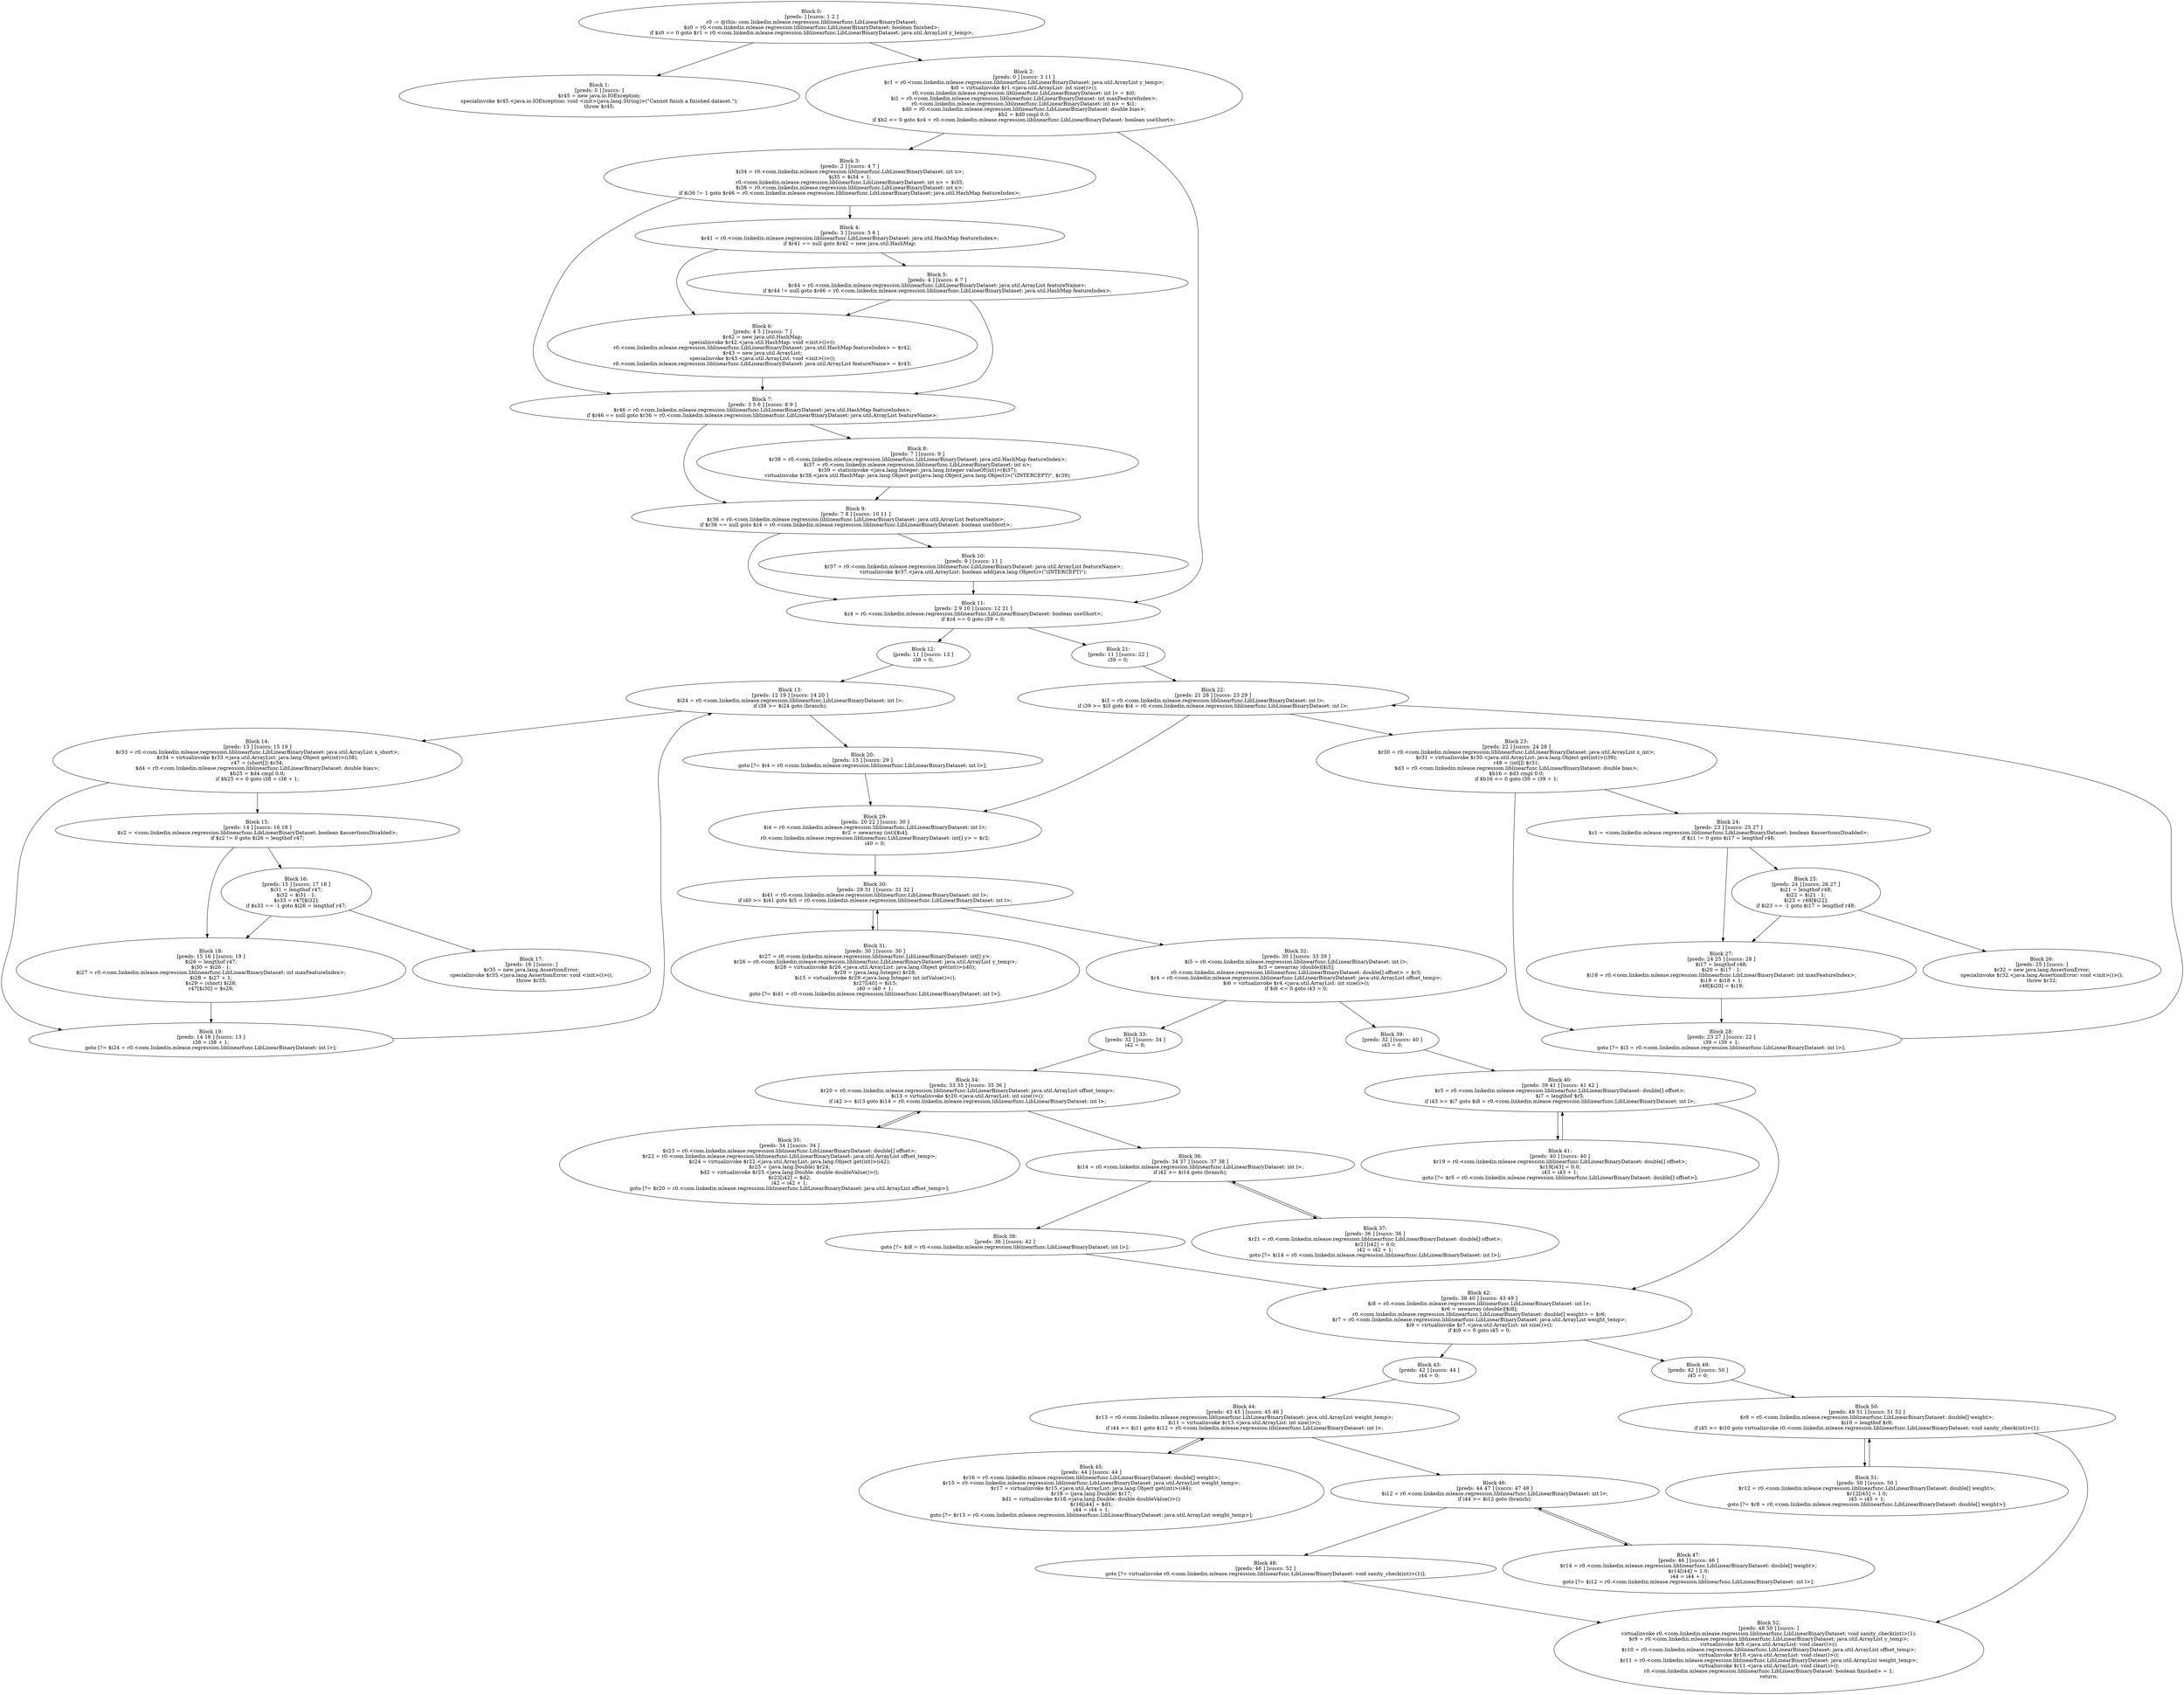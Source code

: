 digraph "unitGraph" {
    "Block 0:
[preds: ] [succs: 1 2 ]
r0 := @this: com.linkedin.mlease.regression.liblinearfunc.LibLinearBinaryDataset;
$z0 = r0.<com.linkedin.mlease.regression.liblinearfunc.LibLinearBinaryDataset: boolean finished>;
if $z0 == 0 goto $r1 = r0.<com.linkedin.mlease.regression.liblinearfunc.LibLinearBinaryDataset: java.util.ArrayList y_temp>;
"
    "Block 1:
[preds: 0 ] [succs: ]
$r45 = new java.io.IOException;
specialinvoke $r45.<java.io.IOException: void <init>(java.lang.String)>(\"Cannot finish a finished dataset.\");
throw $r45;
"
    "Block 2:
[preds: 0 ] [succs: 3 11 ]
$r1 = r0.<com.linkedin.mlease.regression.liblinearfunc.LibLinearBinaryDataset: java.util.ArrayList y_temp>;
$i0 = virtualinvoke $r1.<java.util.ArrayList: int size()>();
r0.<com.linkedin.mlease.regression.liblinearfunc.LibLinearBinaryDataset: int l> = $i0;
$i1 = r0.<com.linkedin.mlease.regression.liblinearfunc.LibLinearBinaryDataset: int maxFeatureIndex>;
r0.<com.linkedin.mlease.regression.liblinearfunc.LibLinearBinaryDataset: int n> = $i1;
$d0 = r0.<com.linkedin.mlease.regression.liblinearfunc.LibLinearBinaryDataset: double bias>;
$b2 = $d0 cmpl 0.0;
if $b2 <= 0 goto $z4 = r0.<com.linkedin.mlease.regression.liblinearfunc.LibLinearBinaryDataset: boolean useShort>;
"
    "Block 3:
[preds: 2 ] [succs: 4 7 ]
$i34 = r0.<com.linkedin.mlease.regression.liblinearfunc.LibLinearBinaryDataset: int n>;
$i35 = $i34 + 1;
r0.<com.linkedin.mlease.regression.liblinearfunc.LibLinearBinaryDataset: int n> = $i35;
$i36 = r0.<com.linkedin.mlease.regression.liblinearfunc.LibLinearBinaryDataset: int n>;
if $i36 != 1 goto $r46 = r0.<com.linkedin.mlease.regression.liblinearfunc.LibLinearBinaryDataset: java.util.HashMap featureIndex>;
"
    "Block 4:
[preds: 3 ] [succs: 5 6 ]
$r41 = r0.<com.linkedin.mlease.regression.liblinearfunc.LibLinearBinaryDataset: java.util.HashMap featureIndex>;
if $r41 == null goto $r42 = new java.util.HashMap;
"
    "Block 5:
[preds: 4 ] [succs: 6 7 ]
$r44 = r0.<com.linkedin.mlease.regression.liblinearfunc.LibLinearBinaryDataset: java.util.ArrayList featureName>;
if $r44 != null goto $r46 = r0.<com.linkedin.mlease.regression.liblinearfunc.LibLinearBinaryDataset: java.util.HashMap featureIndex>;
"
    "Block 6:
[preds: 4 5 ] [succs: 7 ]
$r42 = new java.util.HashMap;
specialinvoke $r42.<java.util.HashMap: void <init>()>();
r0.<com.linkedin.mlease.regression.liblinearfunc.LibLinearBinaryDataset: java.util.HashMap featureIndex> = $r42;
$r43 = new java.util.ArrayList;
specialinvoke $r43.<java.util.ArrayList: void <init>()>();
r0.<com.linkedin.mlease.regression.liblinearfunc.LibLinearBinaryDataset: java.util.ArrayList featureName> = $r43;
"
    "Block 7:
[preds: 3 5 6 ] [succs: 8 9 ]
$r46 = r0.<com.linkedin.mlease.regression.liblinearfunc.LibLinearBinaryDataset: java.util.HashMap featureIndex>;
if $r46 == null goto $r36 = r0.<com.linkedin.mlease.regression.liblinearfunc.LibLinearBinaryDataset: java.util.ArrayList featureName>;
"
    "Block 8:
[preds: 7 ] [succs: 9 ]
$r38 = r0.<com.linkedin.mlease.regression.liblinearfunc.LibLinearBinaryDataset: java.util.HashMap featureIndex>;
$i37 = r0.<com.linkedin.mlease.regression.liblinearfunc.LibLinearBinaryDataset: int n>;
$r39 = staticinvoke <java.lang.Integer: java.lang.Integer valueOf(int)>($i37);
virtualinvoke $r38.<java.util.HashMap: java.lang.Object put(java.lang.Object,java.lang.Object)>(\"(INTERCEPT)\", $r39);
"
    "Block 9:
[preds: 7 8 ] [succs: 10 11 ]
$r36 = r0.<com.linkedin.mlease.regression.liblinearfunc.LibLinearBinaryDataset: java.util.ArrayList featureName>;
if $r36 == null goto $z4 = r0.<com.linkedin.mlease.regression.liblinearfunc.LibLinearBinaryDataset: boolean useShort>;
"
    "Block 10:
[preds: 9 ] [succs: 11 ]
$r37 = r0.<com.linkedin.mlease.regression.liblinearfunc.LibLinearBinaryDataset: java.util.ArrayList featureName>;
virtualinvoke $r37.<java.util.ArrayList: boolean add(java.lang.Object)>(\"(INTERCEPT)\");
"
    "Block 11:
[preds: 2 9 10 ] [succs: 12 21 ]
$z4 = r0.<com.linkedin.mlease.regression.liblinearfunc.LibLinearBinaryDataset: boolean useShort>;
if $z4 == 0 goto i39 = 0;
"
    "Block 12:
[preds: 11 ] [succs: 13 ]
i38 = 0;
"
    "Block 13:
[preds: 12 19 ] [succs: 14 20 ]
$i24 = r0.<com.linkedin.mlease.regression.liblinearfunc.LibLinearBinaryDataset: int l>;
if i38 >= $i24 goto (branch);
"
    "Block 14:
[preds: 13 ] [succs: 15 19 ]
$r33 = r0.<com.linkedin.mlease.regression.liblinearfunc.LibLinearBinaryDataset: java.util.ArrayList x_short>;
$r34 = virtualinvoke $r33.<java.util.ArrayList: java.lang.Object get(int)>(i38);
r47 = (short[]) $r34;
$d4 = r0.<com.linkedin.mlease.regression.liblinearfunc.LibLinearBinaryDataset: double bias>;
$b25 = $d4 cmpl 0.0;
if $b25 <= 0 goto i38 = i38 + 1;
"
    "Block 15:
[preds: 14 ] [succs: 16 18 ]
$z2 = <com.linkedin.mlease.regression.liblinearfunc.LibLinearBinaryDataset: boolean $assertionsDisabled>;
if $z2 != 0 goto $i26 = lengthof r47;
"
    "Block 16:
[preds: 15 ] [succs: 17 18 ]
$i31 = lengthof r47;
$i32 = $i31 - 1;
$s33 = r47[$i32];
if $s33 == -1 goto $i26 = lengthof r47;
"
    "Block 17:
[preds: 16 ] [succs: ]
$r35 = new java.lang.AssertionError;
specialinvoke $r35.<java.lang.AssertionError: void <init>()>();
throw $r35;
"
    "Block 18:
[preds: 15 16 ] [succs: 19 ]
$i26 = lengthof r47;
$i30 = $i26 - 1;
$i27 = r0.<com.linkedin.mlease.regression.liblinearfunc.LibLinearBinaryDataset: int maxFeatureIndex>;
$i28 = $i27 + 1;
$s29 = (short) $i28;
r47[$i30] = $s29;
"
    "Block 19:
[preds: 14 18 ] [succs: 13 ]
i38 = i38 + 1;
goto [?= $i24 = r0.<com.linkedin.mlease.regression.liblinearfunc.LibLinearBinaryDataset: int l>];
"
    "Block 20:
[preds: 13 ] [succs: 29 ]
goto [?= $i4 = r0.<com.linkedin.mlease.regression.liblinearfunc.LibLinearBinaryDataset: int l>];
"
    "Block 21:
[preds: 11 ] [succs: 22 ]
i39 = 0;
"
    "Block 22:
[preds: 21 28 ] [succs: 23 29 ]
$i3 = r0.<com.linkedin.mlease.regression.liblinearfunc.LibLinearBinaryDataset: int l>;
if i39 >= $i3 goto $i4 = r0.<com.linkedin.mlease.regression.liblinearfunc.LibLinearBinaryDataset: int l>;
"
    "Block 23:
[preds: 22 ] [succs: 24 28 ]
$r30 = r0.<com.linkedin.mlease.regression.liblinearfunc.LibLinearBinaryDataset: java.util.ArrayList x_int>;
$r31 = virtualinvoke $r30.<java.util.ArrayList: java.lang.Object get(int)>(i39);
r48 = (int[]) $r31;
$d3 = r0.<com.linkedin.mlease.regression.liblinearfunc.LibLinearBinaryDataset: double bias>;
$b16 = $d3 cmpl 0.0;
if $b16 <= 0 goto i39 = i39 + 1;
"
    "Block 24:
[preds: 23 ] [succs: 25 27 ]
$z1 = <com.linkedin.mlease.regression.liblinearfunc.LibLinearBinaryDataset: boolean $assertionsDisabled>;
if $z1 != 0 goto $i17 = lengthof r48;
"
    "Block 25:
[preds: 24 ] [succs: 26 27 ]
$i21 = lengthof r48;
$i22 = $i21 - 1;
$i23 = r48[$i22];
if $i23 == -1 goto $i17 = lengthof r48;
"
    "Block 26:
[preds: 25 ] [succs: ]
$r32 = new java.lang.AssertionError;
specialinvoke $r32.<java.lang.AssertionError: void <init>()>();
throw $r32;
"
    "Block 27:
[preds: 24 25 ] [succs: 28 ]
$i17 = lengthof r48;
$i20 = $i17 - 1;
$i18 = r0.<com.linkedin.mlease.regression.liblinearfunc.LibLinearBinaryDataset: int maxFeatureIndex>;
$i19 = $i18 + 1;
r48[$i20] = $i19;
"
    "Block 28:
[preds: 23 27 ] [succs: 22 ]
i39 = i39 + 1;
goto [?= $i3 = r0.<com.linkedin.mlease.regression.liblinearfunc.LibLinearBinaryDataset: int l>];
"
    "Block 29:
[preds: 20 22 ] [succs: 30 ]
$i4 = r0.<com.linkedin.mlease.regression.liblinearfunc.LibLinearBinaryDataset: int l>;
$r2 = newarray (int)[$i4];
r0.<com.linkedin.mlease.regression.liblinearfunc.LibLinearBinaryDataset: int[] y> = $r2;
i40 = 0;
"
    "Block 30:
[preds: 29 31 ] [succs: 31 32 ]
$i41 = r0.<com.linkedin.mlease.regression.liblinearfunc.LibLinearBinaryDataset: int l>;
if i40 >= $i41 goto $i5 = r0.<com.linkedin.mlease.regression.liblinearfunc.LibLinearBinaryDataset: int l>;
"
    "Block 31:
[preds: 30 ] [succs: 30 ]
$r27 = r0.<com.linkedin.mlease.regression.liblinearfunc.LibLinearBinaryDataset: int[] y>;
$r26 = r0.<com.linkedin.mlease.regression.liblinearfunc.LibLinearBinaryDataset: java.util.ArrayList y_temp>;
$r28 = virtualinvoke $r26.<java.util.ArrayList: java.lang.Object get(int)>(i40);
$r29 = (java.lang.Integer) $r28;
$i15 = virtualinvoke $r29.<java.lang.Integer: int intValue()>();
$r27[i40] = $i15;
i40 = i40 + 1;
goto [?= $i41 = r0.<com.linkedin.mlease.regression.liblinearfunc.LibLinearBinaryDataset: int l>];
"
    "Block 32:
[preds: 30 ] [succs: 33 39 ]
$i5 = r0.<com.linkedin.mlease.regression.liblinearfunc.LibLinearBinaryDataset: int l>;
$r3 = newarray (double)[$i5];
r0.<com.linkedin.mlease.regression.liblinearfunc.LibLinearBinaryDataset: double[] offset> = $r3;
$r4 = r0.<com.linkedin.mlease.regression.liblinearfunc.LibLinearBinaryDataset: java.util.ArrayList offset_temp>;
$i6 = virtualinvoke $r4.<java.util.ArrayList: int size()>();
if $i6 <= 0 goto i43 = 0;
"
    "Block 33:
[preds: 32 ] [succs: 34 ]
i42 = 0;
"
    "Block 34:
[preds: 33 35 ] [succs: 35 36 ]
$r20 = r0.<com.linkedin.mlease.regression.liblinearfunc.LibLinearBinaryDataset: java.util.ArrayList offset_temp>;
$i13 = virtualinvoke $r20.<java.util.ArrayList: int size()>();
if i42 >= $i13 goto $i14 = r0.<com.linkedin.mlease.regression.liblinearfunc.LibLinearBinaryDataset: int l>;
"
    "Block 35:
[preds: 34 ] [succs: 34 ]
$r23 = r0.<com.linkedin.mlease.regression.liblinearfunc.LibLinearBinaryDataset: double[] offset>;
$r22 = r0.<com.linkedin.mlease.regression.liblinearfunc.LibLinearBinaryDataset: java.util.ArrayList offset_temp>;
$r24 = virtualinvoke $r22.<java.util.ArrayList: java.lang.Object get(int)>(i42);
$r25 = (java.lang.Double) $r24;
$d2 = virtualinvoke $r25.<java.lang.Double: double doubleValue()>();
$r23[i42] = $d2;
i42 = i42 + 1;
goto [?= $r20 = r0.<com.linkedin.mlease.regression.liblinearfunc.LibLinearBinaryDataset: java.util.ArrayList offset_temp>];
"
    "Block 36:
[preds: 34 37 ] [succs: 37 38 ]
$i14 = r0.<com.linkedin.mlease.regression.liblinearfunc.LibLinearBinaryDataset: int l>;
if i42 >= $i14 goto (branch);
"
    "Block 37:
[preds: 36 ] [succs: 36 ]
$r21 = r0.<com.linkedin.mlease.regression.liblinearfunc.LibLinearBinaryDataset: double[] offset>;
$r21[i42] = 0.0;
i42 = i42 + 1;
goto [?= $i14 = r0.<com.linkedin.mlease.regression.liblinearfunc.LibLinearBinaryDataset: int l>];
"
    "Block 38:
[preds: 36 ] [succs: 42 ]
goto [?= $i8 = r0.<com.linkedin.mlease.regression.liblinearfunc.LibLinearBinaryDataset: int l>];
"
    "Block 39:
[preds: 32 ] [succs: 40 ]
i43 = 0;
"
    "Block 40:
[preds: 39 41 ] [succs: 41 42 ]
$r5 = r0.<com.linkedin.mlease.regression.liblinearfunc.LibLinearBinaryDataset: double[] offset>;
$i7 = lengthof $r5;
if i43 >= $i7 goto $i8 = r0.<com.linkedin.mlease.regression.liblinearfunc.LibLinearBinaryDataset: int l>;
"
    "Block 41:
[preds: 40 ] [succs: 40 ]
$r19 = r0.<com.linkedin.mlease.regression.liblinearfunc.LibLinearBinaryDataset: double[] offset>;
$r19[i43] = 0.0;
i43 = i43 + 1;
goto [?= $r5 = r0.<com.linkedin.mlease.regression.liblinearfunc.LibLinearBinaryDataset: double[] offset>];
"
    "Block 42:
[preds: 38 40 ] [succs: 43 49 ]
$i8 = r0.<com.linkedin.mlease.regression.liblinearfunc.LibLinearBinaryDataset: int l>;
$r6 = newarray (double)[$i8];
r0.<com.linkedin.mlease.regression.liblinearfunc.LibLinearBinaryDataset: double[] weight> = $r6;
$r7 = r0.<com.linkedin.mlease.regression.liblinearfunc.LibLinearBinaryDataset: java.util.ArrayList weight_temp>;
$i9 = virtualinvoke $r7.<java.util.ArrayList: int size()>();
if $i9 <= 0 goto i45 = 0;
"
    "Block 43:
[preds: 42 ] [succs: 44 ]
i44 = 0;
"
    "Block 44:
[preds: 43 45 ] [succs: 45 46 ]
$r13 = r0.<com.linkedin.mlease.regression.liblinearfunc.LibLinearBinaryDataset: java.util.ArrayList weight_temp>;
$i11 = virtualinvoke $r13.<java.util.ArrayList: int size()>();
if i44 >= $i11 goto $i12 = r0.<com.linkedin.mlease.regression.liblinearfunc.LibLinearBinaryDataset: int l>;
"
    "Block 45:
[preds: 44 ] [succs: 44 ]
$r16 = r0.<com.linkedin.mlease.regression.liblinearfunc.LibLinearBinaryDataset: double[] weight>;
$r15 = r0.<com.linkedin.mlease.regression.liblinearfunc.LibLinearBinaryDataset: java.util.ArrayList weight_temp>;
$r17 = virtualinvoke $r15.<java.util.ArrayList: java.lang.Object get(int)>(i44);
$r18 = (java.lang.Double) $r17;
$d1 = virtualinvoke $r18.<java.lang.Double: double doubleValue()>();
$r16[i44] = $d1;
i44 = i44 + 1;
goto [?= $r13 = r0.<com.linkedin.mlease.regression.liblinearfunc.LibLinearBinaryDataset: java.util.ArrayList weight_temp>];
"
    "Block 46:
[preds: 44 47 ] [succs: 47 48 ]
$i12 = r0.<com.linkedin.mlease.regression.liblinearfunc.LibLinearBinaryDataset: int l>;
if i44 >= $i12 goto (branch);
"
    "Block 47:
[preds: 46 ] [succs: 46 ]
$r14 = r0.<com.linkedin.mlease.regression.liblinearfunc.LibLinearBinaryDataset: double[] weight>;
$r14[i44] = 1.0;
i44 = i44 + 1;
goto [?= $i12 = r0.<com.linkedin.mlease.regression.liblinearfunc.LibLinearBinaryDataset: int l>];
"
    "Block 48:
[preds: 46 ] [succs: 52 ]
goto [?= virtualinvoke r0.<com.linkedin.mlease.regression.liblinearfunc.LibLinearBinaryDataset: void sanity_check(int)>(1)];
"
    "Block 49:
[preds: 42 ] [succs: 50 ]
i45 = 0;
"
    "Block 50:
[preds: 49 51 ] [succs: 51 52 ]
$r8 = r0.<com.linkedin.mlease.regression.liblinearfunc.LibLinearBinaryDataset: double[] weight>;
$i10 = lengthof $r8;
if i45 >= $i10 goto virtualinvoke r0.<com.linkedin.mlease.regression.liblinearfunc.LibLinearBinaryDataset: void sanity_check(int)>(1);
"
    "Block 51:
[preds: 50 ] [succs: 50 ]
$r12 = r0.<com.linkedin.mlease.regression.liblinearfunc.LibLinearBinaryDataset: double[] weight>;
$r12[i45] = 1.0;
i45 = i45 + 1;
goto [?= $r8 = r0.<com.linkedin.mlease.regression.liblinearfunc.LibLinearBinaryDataset: double[] weight>];
"
    "Block 52:
[preds: 48 50 ] [succs: ]
virtualinvoke r0.<com.linkedin.mlease.regression.liblinearfunc.LibLinearBinaryDataset: void sanity_check(int)>(1);
$r9 = r0.<com.linkedin.mlease.regression.liblinearfunc.LibLinearBinaryDataset: java.util.ArrayList y_temp>;
virtualinvoke $r9.<java.util.ArrayList: void clear()>();
$r10 = r0.<com.linkedin.mlease.regression.liblinearfunc.LibLinearBinaryDataset: java.util.ArrayList offset_temp>;
virtualinvoke $r10.<java.util.ArrayList: void clear()>();
$r11 = r0.<com.linkedin.mlease.regression.liblinearfunc.LibLinearBinaryDataset: java.util.ArrayList weight_temp>;
virtualinvoke $r11.<java.util.ArrayList: void clear()>();
r0.<com.linkedin.mlease.regression.liblinearfunc.LibLinearBinaryDataset: boolean finished> = 1;
return;
"
    "Block 0:
[preds: ] [succs: 1 2 ]
r0 := @this: com.linkedin.mlease.regression.liblinearfunc.LibLinearBinaryDataset;
$z0 = r0.<com.linkedin.mlease.regression.liblinearfunc.LibLinearBinaryDataset: boolean finished>;
if $z0 == 0 goto $r1 = r0.<com.linkedin.mlease.regression.liblinearfunc.LibLinearBinaryDataset: java.util.ArrayList y_temp>;
"->"Block 1:
[preds: 0 ] [succs: ]
$r45 = new java.io.IOException;
specialinvoke $r45.<java.io.IOException: void <init>(java.lang.String)>(\"Cannot finish a finished dataset.\");
throw $r45;
";
    "Block 0:
[preds: ] [succs: 1 2 ]
r0 := @this: com.linkedin.mlease.regression.liblinearfunc.LibLinearBinaryDataset;
$z0 = r0.<com.linkedin.mlease.regression.liblinearfunc.LibLinearBinaryDataset: boolean finished>;
if $z0 == 0 goto $r1 = r0.<com.linkedin.mlease.regression.liblinearfunc.LibLinearBinaryDataset: java.util.ArrayList y_temp>;
"->"Block 2:
[preds: 0 ] [succs: 3 11 ]
$r1 = r0.<com.linkedin.mlease.regression.liblinearfunc.LibLinearBinaryDataset: java.util.ArrayList y_temp>;
$i0 = virtualinvoke $r1.<java.util.ArrayList: int size()>();
r0.<com.linkedin.mlease.regression.liblinearfunc.LibLinearBinaryDataset: int l> = $i0;
$i1 = r0.<com.linkedin.mlease.regression.liblinearfunc.LibLinearBinaryDataset: int maxFeatureIndex>;
r0.<com.linkedin.mlease.regression.liblinearfunc.LibLinearBinaryDataset: int n> = $i1;
$d0 = r0.<com.linkedin.mlease.regression.liblinearfunc.LibLinearBinaryDataset: double bias>;
$b2 = $d0 cmpl 0.0;
if $b2 <= 0 goto $z4 = r0.<com.linkedin.mlease.regression.liblinearfunc.LibLinearBinaryDataset: boolean useShort>;
";
    "Block 2:
[preds: 0 ] [succs: 3 11 ]
$r1 = r0.<com.linkedin.mlease.regression.liblinearfunc.LibLinearBinaryDataset: java.util.ArrayList y_temp>;
$i0 = virtualinvoke $r1.<java.util.ArrayList: int size()>();
r0.<com.linkedin.mlease.regression.liblinearfunc.LibLinearBinaryDataset: int l> = $i0;
$i1 = r0.<com.linkedin.mlease.regression.liblinearfunc.LibLinearBinaryDataset: int maxFeatureIndex>;
r0.<com.linkedin.mlease.regression.liblinearfunc.LibLinearBinaryDataset: int n> = $i1;
$d0 = r0.<com.linkedin.mlease.regression.liblinearfunc.LibLinearBinaryDataset: double bias>;
$b2 = $d0 cmpl 0.0;
if $b2 <= 0 goto $z4 = r0.<com.linkedin.mlease.regression.liblinearfunc.LibLinearBinaryDataset: boolean useShort>;
"->"Block 3:
[preds: 2 ] [succs: 4 7 ]
$i34 = r0.<com.linkedin.mlease.regression.liblinearfunc.LibLinearBinaryDataset: int n>;
$i35 = $i34 + 1;
r0.<com.linkedin.mlease.regression.liblinearfunc.LibLinearBinaryDataset: int n> = $i35;
$i36 = r0.<com.linkedin.mlease.regression.liblinearfunc.LibLinearBinaryDataset: int n>;
if $i36 != 1 goto $r46 = r0.<com.linkedin.mlease.regression.liblinearfunc.LibLinearBinaryDataset: java.util.HashMap featureIndex>;
";
    "Block 2:
[preds: 0 ] [succs: 3 11 ]
$r1 = r0.<com.linkedin.mlease.regression.liblinearfunc.LibLinearBinaryDataset: java.util.ArrayList y_temp>;
$i0 = virtualinvoke $r1.<java.util.ArrayList: int size()>();
r0.<com.linkedin.mlease.regression.liblinearfunc.LibLinearBinaryDataset: int l> = $i0;
$i1 = r0.<com.linkedin.mlease.regression.liblinearfunc.LibLinearBinaryDataset: int maxFeatureIndex>;
r0.<com.linkedin.mlease.regression.liblinearfunc.LibLinearBinaryDataset: int n> = $i1;
$d0 = r0.<com.linkedin.mlease.regression.liblinearfunc.LibLinearBinaryDataset: double bias>;
$b2 = $d0 cmpl 0.0;
if $b2 <= 0 goto $z4 = r0.<com.linkedin.mlease.regression.liblinearfunc.LibLinearBinaryDataset: boolean useShort>;
"->"Block 11:
[preds: 2 9 10 ] [succs: 12 21 ]
$z4 = r0.<com.linkedin.mlease.regression.liblinearfunc.LibLinearBinaryDataset: boolean useShort>;
if $z4 == 0 goto i39 = 0;
";
    "Block 3:
[preds: 2 ] [succs: 4 7 ]
$i34 = r0.<com.linkedin.mlease.regression.liblinearfunc.LibLinearBinaryDataset: int n>;
$i35 = $i34 + 1;
r0.<com.linkedin.mlease.regression.liblinearfunc.LibLinearBinaryDataset: int n> = $i35;
$i36 = r0.<com.linkedin.mlease.regression.liblinearfunc.LibLinearBinaryDataset: int n>;
if $i36 != 1 goto $r46 = r0.<com.linkedin.mlease.regression.liblinearfunc.LibLinearBinaryDataset: java.util.HashMap featureIndex>;
"->"Block 4:
[preds: 3 ] [succs: 5 6 ]
$r41 = r0.<com.linkedin.mlease.regression.liblinearfunc.LibLinearBinaryDataset: java.util.HashMap featureIndex>;
if $r41 == null goto $r42 = new java.util.HashMap;
";
    "Block 3:
[preds: 2 ] [succs: 4 7 ]
$i34 = r0.<com.linkedin.mlease.regression.liblinearfunc.LibLinearBinaryDataset: int n>;
$i35 = $i34 + 1;
r0.<com.linkedin.mlease.regression.liblinearfunc.LibLinearBinaryDataset: int n> = $i35;
$i36 = r0.<com.linkedin.mlease.regression.liblinearfunc.LibLinearBinaryDataset: int n>;
if $i36 != 1 goto $r46 = r0.<com.linkedin.mlease.regression.liblinearfunc.LibLinearBinaryDataset: java.util.HashMap featureIndex>;
"->"Block 7:
[preds: 3 5 6 ] [succs: 8 9 ]
$r46 = r0.<com.linkedin.mlease.regression.liblinearfunc.LibLinearBinaryDataset: java.util.HashMap featureIndex>;
if $r46 == null goto $r36 = r0.<com.linkedin.mlease.regression.liblinearfunc.LibLinearBinaryDataset: java.util.ArrayList featureName>;
";
    "Block 4:
[preds: 3 ] [succs: 5 6 ]
$r41 = r0.<com.linkedin.mlease.regression.liblinearfunc.LibLinearBinaryDataset: java.util.HashMap featureIndex>;
if $r41 == null goto $r42 = new java.util.HashMap;
"->"Block 5:
[preds: 4 ] [succs: 6 7 ]
$r44 = r0.<com.linkedin.mlease.regression.liblinearfunc.LibLinearBinaryDataset: java.util.ArrayList featureName>;
if $r44 != null goto $r46 = r0.<com.linkedin.mlease.regression.liblinearfunc.LibLinearBinaryDataset: java.util.HashMap featureIndex>;
";
    "Block 4:
[preds: 3 ] [succs: 5 6 ]
$r41 = r0.<com.linkedin.mlease.regression.liblinearfunc.LibLinearBinaryDataset: java.util.HashMap featureIndex>;
if $r41 == null goto $r42 = new java.util.HashMap;
"->"Block 6:
[preds: 4 5 ] [succs: 7 ]
$r42 = new java.util.HashMap;
specialinvoke $r42.<java.util.HashMap: void <init>()>();
r0.<com.linkedin.mlease.regression.liblinearfunc.LibLinearBinaryDataset: java.util.HashMap featureIndex> = $r42;
$r43 = new java.util.ArrayList;
specialinvoke $r43.<java.util.ArrayList: void <init>()>();
r0.<com.linkedin.mlease.regression.liblinearfunc.LibLinearBinaryDataset: java.util.ArrayList featureName> = $r43;
";
    "Block 5:
[preds: 4 ] [succs: 6 7 ]
$r44 = r0.<com.linkedin.mlease.regression.liblinearfunc.LibLinearBinaryDataset: java.util.ArrayList featureName>;
if $r44 != null goto $r46 = r0.<com.linkedin.mlease.regression.liblinearfunc.LibLinearBinaryDataset: java.util.HashMap featureIndex>;
"->"Block 6:
[preds: 4 5 ] [succs: 7 ]
$r42 = new java.util.HashMap;
specialinvoke $r42.<java.util.HashMap: void <init>()>();
r0.<com.linkedin.mlease.regression.liblinearfunc.LibLinearBinaryDataset: java.util.HashMap featureIndex> = $r42;
$r43 = new java.util.ArrayList;
specialinvoke $r43.<java.util.ArrayList: void <init>()>();
r0.<com.linkedin.mlease.regression.liblinearfunc.LibLinearBinaryDataset: java.util.ArrayList featureName> = $r43;
";
    "Block 5:
[preds: 4 ] [succs: 6 7 ]
$r44 = r0.<com.linkedin.mlease.regression.liblinearfunc.LibLinearBinaryDataset: java.util.ArrayList featureName>;
if $r44 != null goto $r46 = r0.<com.linkedin.mlease.regression.liblinearfunc.LibLinearBinaryDataset: java.util.HashMap featureIndex>;
"->"Block 7:
[preds: 3 5 6 ] [succs: 8 9 ]
$r46 = r0.<com.linkedin.mlease.regression.liblinearfunc.LibLinearBinaryDataset: java.util.HashMap featureIndex>;
if $r46 == null goto $r36 = r0.<com.linkedin.mlease.regression.liblinearfunc.LibLinearBinaryDataset: java.util.ArrayList featureName>;
";
    "Block 6:
[preds: 4 5 ] [succs: 7 ]
$r42 = new java.util.HashMap;
specialinvoke $r42.<java.util.HashMap: void <init>()>();
r0.<com.linkedin.mlease.regression.liblinearfunc.LibLinearBinaryDataset: java.util.HashMap featureIndex> = $r42;
$r43 = new java.util.ArrayList;
specialinvoke $r43.<java.util.ArrayList: void <init>()>();
r0.<com.linkedin.mlease.regression.liblinearfunc.LibLinearBinaryDataset: java.util.ArrayList featureName> = $r43;
"->"Block 7:
[preds: 3 5 6 ] [succs: 8 9 ]
$r46 = r0.<com.linkedin.mlease.regression.liblinearfunc.LibLinearBinaryDataset: java.util.HashMap featureIndex>;
if $r46 == null goto $r36 = r0.<com.linkedin.mlease.regression.liblinearfunc.LibLinearBinaryDataset: java.util.ArrayList featureName>;
";
    "Block 7:
[preds: 3 5 6 ] [succs: 8 9 ]
$r46 = r0.<com.linkedin.mlease.regression.liblinearfunc.LibLinearBinaryDataset: java.util.HashMap featureIndex>;
if $r46 == null goto $r36 = r0.<com.linkedin.mlease.regression.liblinearfunc.LibLinearBinaryDataset: java.util.ArrayList featureName>;
"->"Block 8:
[preds: 7 ] [succs: 9 ]
$r38 = r0.<com.linkedin.mlease.regression.liblinearfunc.LibLinearBinaryDataset: java.util.HashMap featureIndex>;
$i37 = r0.<com.linkedin.mlease.regression.liblinearfunc.LibLinearBinaryDataset: int n>;
$r39 = staticinvoke <java.lang.Integer: java.lang.Integer valueOf(int)>($i37);
virtualinvoke $r38.<java.util.HashMap: java.lang.Object put(java.lang.Object,java.lang.Object)>(\"(INTERCEPT)\", $r39);
";
    "Block 7:
[preds: 3 5 6 ] [succs: 8 9 ]
$r46 = r0.<com.linkedin.mlease.regression.liblinearfunc.LibLinearBinaryDataset: java.util.HashMap featureIndex>;
if $r46 == null goto $r36 = r0.<com.linkedin.mlease.regression.liblinearfunc.LibLinearBinaryDataset: java.util.ArrayList featureName>;
"->"Block 9:
[preds: 7 8 ] [succs: 10 11 ]
$r36 = r0.<com.linkedin.mlease.regression.liblinearfunc.LibLinearBinaryDataset: java.util.ArrayList featureName>;
if $r36 == null goto $z4 = r0.<com.linkedin.mlease.regression.liblinearfunc.LibLinearBinaryDataset: boolean useShort>;
";
    "Block 8:
[preds: 7 ] [succs: 9 ]
$r38 = r0.<com.linkedin.mlease.regression.liblinearfunc.LibLinearBinaryDataset: java.util.HashMap featureIndex>;
$i37 = r0.<com.linkedin.mlease.regression.liblinearfunc.LibLinearBinaryDataset: int n>;
$r39 = staticinvoke <java.lang.Integer: java.lang.Integer valueOf(int)>($i37);
virtualinvoke $r38.<java.util.HashMap: java.lang.Object put(java.lang.Object,java.lang.Object)>(\"(INTERCEPT)\", $r39);
"->"Block 9:
[preds: 7 8 ] [succs: 10 11 ]
$r36 = r0.<com.linkedin.mlease.regression.liblinearfunc.LibLinearBinaryDataset: java.util.ArrayList featureName>;
if $r36 == null goto $z4 = r0.<com.linkedin.mlease.regression.liblinearfunc.LibLinearBinaryDataset: boolean useShort>;
";
    "Block 9:
[preds: 7 8 ] [succs: 10 11 ]
$r36 = r0.<com.linkedin.mlease.regression.liblinearfunc.LibLinearBinaryDataset: java.util.ArrayList featureName>;
if $r36 == null goto $z4 = r0.<com.linkedin.mlease.regression.liblinearfunc.LibLinearBinaryDataset: boolean useShort>;
"->"Block 10:
[preds: 9 ] [succs: 11 ]
$r37 = r0.<com.linkedin.mlease.regression.liblinearfunc.LibLinearBinaryDataset: java.util.ArrayList featureName>;
virtualinvoke $r37.<java.util.ArrayList: boolean add(java.lang.Object)>(\"(INTERCEPT)\");
";
    "Block 9:
[preds: 7 8 ] [succs: 10 11 ]
$r36 = r0.<com.linkedin.mlease.regression.liblinearfunc.LibLinearBinaryDataset: java.util.ArrayList featureName>;
if $r36 == null goto $z4 = r0.<com.linkedin.mlease.regression.liblinearfunc.LibLinearBinaryDataset: boolean useShort>;
"->"Block 11:
[preds: 2 9 10 ] [succs: 12 21 ]
$z4 = r0.<com.linkedin.mlease.regression.liblinearfunc.LibLinearBinaryDataset: boolean useShort>;
if $z4 == 0 goto i39 = 0;
";
    "Block 10:
[preds: 9 ] [succs: 11 ]
$r37 = r0.<com.linkedin.mlease.regression.liblinearfunc.LibLinearBinaryDataset: java.util.ArrayList featureName>;
virtualinvoke $r37.<java.util.ArrayList: boolean add(java.lang.Object)>(\"(INTERCEPT)\");
"->"Block 11:
[preds: 2 9 10 ] [succs: 12 21 ]
$z4 = r0.<com.linkedin.mlease.regression.liblinearfunc.LibLinearBinaryDataset: boolean useShort>;
if $z4 == 0 goto i39 = 0;
";
    "Block 11:
[preds: 2 9 10 ] [succs: 12 21 ]
$z4 = r0.<com.linkedin.mlease.regression.liblinearfunc.LibLinearBinaryDataset: boolean useShort>;
if $z4 == 0 goto i39 = 0;
"->"Block 12:
[preds: 11 ] [succs: 13 ]
i38 = 0;
";
    "Block 11:
[preds: 2 9 10 ] [succs: 12 21 ]
$z4 = r0.<com.linkedin.mlease.regression.liblinearfunc.LibLinearBinaryDataset: boolean useShort>;
if $z4 == 0 goto i39 = 0;
"->"Block 21:
[preds: 11 ] [succs: 22 ]
i39 = 0;
";
    "Block 12:
[preds: 11 ] [succs: 13 ]
i38 = 0;
"->"Block 13:
[preds: 12 19 ] [succs: 14 20 ]
$i24 = r0.<com.linkedin.mlease.regression.liblinearfunc.LibLinearBinaryDataset: int l>;
if i38 >= $i24 goto (branch);
";
    "Block 13:
[preds: 12 19 ] [succs: 14 20 ]
$i24 = r0.<com.linkedin.mlease.regression.liblinearfunc.LibLinearBinaryDataset: int l>;
if i38 >= $i24 goto (branch);
"->"Block 14:
[preds: 13 ] [succs: 15 19 ]
$r33 = r0.<com.linkedin.mlease.regression.liblinearfunc.LibLinearBinaryDataset: java.util.ArrayList x_short>;
$r34 = virtualinvoke $r33.<java.util.ArrayList: java.lang.Object get(int)>(i38);
r47 = (short[]) $r34;
$d4 = r0.<com.linkedin.mlease.regression.liblinearfunc.LibLinearBinaryDataset: double bias>;
$b25 = $d4 cmpl 0.0;
if $b25 <= 0 goto i38 = i38 + 1;
";
    "Block 13:
[preds: 12 19 ] [succs: 14 20 ]
$i24 = r0.<com.linkedin.mlease.regression.liblinearfunc.LibLinearBinaryDataset: int l>;
if i38 >= $i24 goto (branch);
"->"Block 20:
[preds: 13 ] [succs: 29 ]
goto [?= $i4 = r0.<com.linkedin.mlease.regression.liblinearfunc.LibLinearBinaryDataset: int l>];
";
    "Block 14:
[preds: 13 ] [succs: 15 19 ]
$r33 = r0.<com.linkedin.mlease.regression.liblinearfunc.LibLinearBinaryDataset: java.util.ArrayList x_short>;
$r34 = virtualinvoke $r33.<java.util.ArrayList: java.lang.Object get(int)>(i38);
r47 = (short[]) $r34;
$d4 = r0.<com.linkedin.mlease.regression.liblinearfunc.LibLinearBinaryDataset: double bias>;
$b25 = $d4 cmpl 0.0;
if $b25 <= 0 goto i38 = i38 + 1;
"->"Block 15:
[preds: 14 ] [succs: 16 18 ]
$z2 = <com.linkedin.mlease.regression.liblinearfunc.LibLinearBinaryDataset: boolean $assertionsDisabled>;
if $z2 != 0 goto $i26 = lengthof r47;
";
    "Block 14:
[preds: 13 ] [succs: 15 19 ]
$r33 = r0.<com.linkedin.mlease.regression.liblinearfunc.LibLinearBinaryDataset: java.util.ArrayList x_short>;
$r34 = virtualinvoke $r33.<java.util.ArrayList: java.lang.Object get(int)>(i38);
r47 = (short[]) $r34;
$d4 = r0.<com.linkedin.mlease.regression.liblinearfunc.LibLinearBinaryDataset: double bias>;
$b25 = $d4 cmpl 0.0;
if $b25 <= 0 goto i38 = i38 + 1;
"->"Block 19:
[preds: 14 18 ] [succs: 13 ]
i38 = i38 + 1;
goto [?= $i24 = r0.<com.linkedin.mlease.regression.liblinearfunc.LibLinearBinaryDataset: int l>];
";
    "Block 15:
[preds: 14 ] [succs: 16 18 ]
$z2 = <com.linkedin.mlease.regression.liblinearfunc.LibLinearBinaryDataset: boolean $assertionsDisabled>;
if $z2 != 0 goto $i26 = lengthof r47;
"->"Block 16:
[preds: 15 ] [succs: 17 18 ]
$i31 = lengthof r47;
$i32 = $i31 - 1;
$s33 = r47[$i32];
if $s33 == -1 goto $i26 = lengthof r47;
";
    "Block 15:
[preds: 14 ] [succs: 16 18 ]
$z2 = <com.linkedin.mlease.regression.liblinearfunc.LibLinearBinaryDataset: boolean $assertionsDisabled>;
if $z2 != 0 goto $i26 = lengthof r47;
"->"Block 18:
[preds: 15 16 ] [succs: 19 ]
$i26 = lengthof r47;
$i30 = $i26 - 1;
$i27 = r0.<com.linkedin.mlease.regression.liblinearfunc.LibLinearBinaryDataset: int maxFeatureIndex>;
$i28 = $i27 + 1;
$s29 = (short) $i28;
r47[$i30] = $s29;
";
    "Block 16:
[preds: 15 ] [succs: 17 18 ]
$i31 = lengthof r47;
$i32 = $i31 - 1;
$s33 = r47[$i32];
if $s33 == -1 goto $i26 = lengthof r47;
"->"Block 17:
[preds: 16 ] [succs: ]
$r35 = new java.lang.AssertionError;
specialinvoke $r35.<java.lang.AssertionError: void <init>()>();
throw $r35;
";
    "Block 16:
[preds: 15 ] [succs: 17 18 ]
$i31 = lengthof r47;
$i32 = $i31 - 1;
$s33 = r47[$i32];
if $s33 == -1 goto $i26 = lengthof r47;
"->"Block 18:
[preds: 15 16 ] [succs: 19 ]
$i26 = lengthof r47;
$i30 = $i26 - 1;
$i27 = r0.<com.linkedin.mlease.regression.liblinearfunc.LibLinearBinaryDataset: int maxFeatureIndex>;
$i28 = $i27 + 1;
$s29 = (short) $i28;
r47[$i30] = $s29;
";
    "Block 18:
[preds: 15 16 ] [succs: 19 ]
$i26 = lengthof r47;
$i30 = $i26 - 1;
$i27 = r0.<com.linkedin.mlease.regression.liblinearfunc.LibLinearBinaryDataset: int maxFeatureIndex>;
$i28 = $i27 + 1;
$s29 = (short) $i28;
r47[$i30] = $s29;
"->"Block 19:
[preds: 14 18 ] [succs: 13 ]
i38 = i38 + 1;
goto [?= $i24 = r0.<com.linkedin.mlease.regression.liblinearfunc.LibLinearBinaryDataset: int l>];
";
    "Block 19:
[preds: 14 18 ] [succs: 13 ]
i38 = i38 + 1;
goto [?= $i24 = r0.<com.linkedin.mlease.regression.liblinearfunc.LibLinearBinaryDataset: int l>];
"->"Block 13:
[preds: 12 19 ] [succs: 14 20 ]
$i24 = r0.<com.linkedin.mlease.regression.liblinearfunc.LibLinearBinaryDataset: int l>;
if i38 >= $i24 goto (branch);
";
    "Block 20:
[preds: 13 ] [succs: 29 ]
goto [?= $i4 = r0.<com.linkedin.mlease.regression.liblinearfunc.LibLinearBinaryDataset: int l>];
"->"Block 29:
[preds: 20 22 ] [succs: 30 ]
$i4 = r0.<com.linkedin.mlease.regression.liblinearfunc.LibLinearBinaryDataset: int l>;
$r2 = newarray (int)[$i4];
r0.<com.linkedin.mlease.regression.liblinearfunc.LibLinearBinaryDataset: int[] y> = $r2;
i40 = 0;
";
    "Block 21:
[preds: 11 ] [succs: 22 ]
i39 = 0;
"->"Block 22:
[preds: 21 28 ] [succs: 23 29 ]
$i3 = r0.<com.linkedin.mlease.regression.liblinearfunc.LibLinearBinaryDataset: int l>;
if i39 >= $i3 goto $i4 = r0.<com.linkedin.mlease.regression.liblinearfunc.LibLinearBinaryDataset: int l>;
";
    "Block 22:
[preds: 21 28 ] [succs: 23 29 ]
$i3 = r0.<com.linkedin.mlease.regression.liblinearfunc.LibLinearBinaryDataset: int l>;
if i39 >= $i3 goto $i4 = r0.<com.linkedin.mlease.regression.liblinearfunc.LibLinearBinaryDataset: int l>;
"->"Block 23:
[preds: 22 ] [succs: 24 28 ]
$r30 = r0.<com.linkedin.mlease.regression.liblinearfunc.LibLinearBinaryDataset: java.util.ArrayList x_int>;
$r31 = virtualinvoke $r30.<java.util.ArrayList: java.lang.Object get(int)>(i39);
r48 = (int[]) $r31;
$d3 = r0.<com.linkedin.mlease.regression.liblinearfunc.LibLinearBinaryDataset: double bias>;
$b16 = $d3 cmpl 0.0;
if $b16 <= 0 goto i39 = i39 + 1;
";
    "Block 22:
[preds: 21 28 ] [succs: 23 29 ]
$i3 = r0.<com.linkedin.mlease.regression.liblinearfunc.LibLinearBinaryDataset: int l>;
if i39 >= $i3 goto $i4 = r0.<com.linkedin.mlease.regression.liblinearfunc.LibLinearBinaryDataset: int l>;
"->"Block 29:
[preds: 20 22 ] [succs: 30 ]
$i4 = r0.<com.linkedin.mlease.regression.liblinearfunc.LibLinearBinaryDataset: int l>;
$r2 = newarray (int)[$i4];
r0.<com.linkedin.mlease.regression.liblinearfunc.LibLinearBinaryDataset: int[] y> = $r2;
i40 = 0;
";
    "Block 23:
[preds: 22 ] [succs: 24 28 ]
$r30 = r0.<com.linkedin.mlease.regression.liblinearfunc.LibLinearBinaryDataset: java.util.ArrayList x_int>;
$r31 = virtualinvoke $r30.<java.util.ArrayList: java.lang.Object get(int)>(i39);
r48 = (int[]) $r31;
$d3 = r0.<com.linkedin.mlease.regression.liblinearfunc.LibLinearBinaryDataset: double bias>;
$b16 = $d3 cmpl 0.0;
if $b16 <= 0 goto i39 = i39 + 1;
"->"Block 24:
[preds: 23 ] [succs: 25 27 ]
$z1 = <com.linkedin.mlease.regression.liblinearfunc.LibLinearBinaryDataset: boolean $assertionsDisabled>;
if $z1 != 0 goto $i17 = lengthof r48;
";
    "Block 23:
[preds: 22 ] [succs: 24 28 ]
$r30 = r0.<com.linkedin.mlease.regression.liblinearfunc.LibLinearBinaryDataset: java.util.ArrayList x_int>;
$r31 = virtualinvoke $r30.<java.util.ArrayList: java.lang.Object get(int)>(i39);
r48 = (int[]) $r31;
$d3 = r0.<com.linkedin.mlease.regression.liblinearfunc.LibLinearBinaryDataset: double bias>;
$b16 = $d3 cmpl 0.0;
if $b16 <= 0 goto i39 = i39 + 1;
"->"Block 28:
[preds: 23 27 ] [succs: 22 ]
i39 = i39 + 1;
goto [?= $i3 = r0.<com.linkedin.mlease.regression.liblinearfunc.LibLinearBinaryDataset: int l>];
";
    "Block 24:
[preds: 23 ] [succs: 25 27 ]
$z1 = <com.linkedin.mlease.regression.liblinearfunc.LibLinearBinaryDataset: boolean $assertionsDisabled>;
if $z1 != 0 goto $i17 = lengthof r48;
"->"Block 25:
[preds: 24 ] [succs: 26 27 ]
$i21 = lengthof r48;
$i22 = $i21 - 1;
$i23 = r48[$i22];
if $i23 == -1 goto $i17 = lengthof r48;
";
    "Block 24:
[preds: 23 ] [succs: 25 27 ]
$z1 = <com.linkedin.mlease.regression.liblinearfunc.LibLinearBinaryDataset: boolean $assertionsDisabled>;
if $z1 != 0 goto $i17 = lengthof r48;
"->"Block 27:
[preds: 24 25 ] [succs: 28 ]
$i17 = lengthof r48;
$i20 = $i17 - 1;
$i18 = r0.<com.linkedin.mlease.regression.liblinearfunc.LibLinearBinaryDataset: int maxFeatureIndex>;
$i19 = $i18 + 1;
r48[$i20] = $i19;
";
    "Block 25:
[preds: 24 ] [succs: 26 27 ]
$i21 = lengthof r48;
$i22 = $i21 - 1;
$i23 = r48[$i22];
if $i23 == -1 goto $i17 = lengthof r48;
"->"Block 26:
[preds: 25 ] [succs: ]
$r32 = new java.lang.AssertionError;
specialinvoke $r32.<java.lang.AssertionError: void <init>()>();
throw $r32;
";
    "Block 25:
[preds: 24 ] [succs: 26 27 ]
$i21 = lengthof r48;
$i22 = $i21 - 1;
$i23 = r48[$i22];
if $i23 == -1 goto $i17 = lengthof r48;
"->"Block 27:
[preds: 24 25 ] [succs: 28 ]
$i17 = lengthof r48;
$i20 = $i17 - 1;
$i18 = r0.<com.linkedin.mlease.regression.liblinearfunc.LibLinearBinaryDataset: int maxFeatureIndex>;
$i19 = $i18 + 1;
r48[$i20] = $i19;
";
    "Block 27:
[preds: 24 25 ] [succs: 28 ]
$i17 = lengthof r48;
$i20 = $i17 - 1;
$i18 = r0.<com.linkedin.mlease.regression.liblinearfunc.LibLinearBinaryDataset: int maxFeatureIndex>;
$i19 = $i18 + 1;
r48[$i20] = $i19;
"->"Block 28:
[preds: 23 27 ] [succs: 22 ]
i39 = i39 + 1;
goto [?= $i3 = r0.<com.linkedin.mlease.regression.liblinearfunc.LibLinearBinaryDataset: int l>];
";
    "Block 28:
[preds: 23 27 ] [succs: 22 ]
i39 = i39 + 1;
goto [?= $i3 = r0.<com.linkedin.mlease.regression.liblinearfunc.LibLinearBinaryDataset: int l>];
"->"Block 22:
[preds: 21 28 ] [succs: 23 29 ]
$i3 = r0.<com.linkedin.mlease.regression.liblinearfunc.LibLinearBinaryDataset: int l>;
if i39 >= $i3 goto $i4 = r0.<com.linkedin.mlease.regression.liblinearfunc.LibLinearBinaryDataset: int l>;
";
    "Block 29:
[preds: 20 22 ] [succs: 30 ]
$i4 = r0.<com.linkedin.mlease.regression.liblinearfunc.LibLinearBinaryDataset: int l>;
$r2 = newarray (int)[$i4];
r0.<com.linkedin.mlease.regression.liblinearfunc.LibLinearBinaryDataset: int[] y> = $r2;
i40 = 0;
"->"Block 30:
[preds: 29 31 ] [succs: 31 32 ]
$i41 = r0.<com.linkedin.mlease.regression.liblinearfunc.LibLinearBinaryDataset: int l>;
if i40 >= $i41 goto $i5 = r0.<com.linkedin.mlease.regression.liblinearfunc.LibLinearBinaryDataset: int l>;
";
    "Block 30:
[preds: 29 31 ] [succs: 31 32 ]
$i41 = r0.<com.linkedin.mlease.regression.liblinearfunc.LibLinearBinaryDataset: int l>;
if i40 >= $i41 goto $i5 = r0.<com.linkedin.mlease.regression.liblinearfunc.LibLinearBinaryDataset: int l>;
"->"Block 31:
[preds: 30 ] [succs: 30 ]
$r27 = r0.<com.linkedin.mlease.regression.liblinearfunc.LibLinearBinaryDataset: int[] y>;
$r26 = r0.<com.linkedin.mlease.regression.liblinearfunc.LibLinearBinaryDataset: java.util.ArrayList y_temp>;
$r28 = virtualinvoke $r26.<java.util.ArrayList: java.lang.Object get(int)>(i40);
$r29 = (java.lang.Integer) $r28;
$i15 = virtualinvoke $r29.<java.lang.Integer: int intValue()>();
$r27[i40] = $i15;
i40 = i40 + 1;
goto [?= $i41 = r0.<com.linkedin.mlease.regression.liblinearfunc.LibLinearBinaryDataset: int l>];
";
    "Block 30:
[preds: 29 31 ] [succs: 31 32 ]
$i41 = r0.<com.linkedin.mlease.regression.liblinearfunc.LibLinearBinaryDataset: int l>;
if i40 >= $i41 goto $i5 = r0.<com.linkedin.mlease.regression.liblinearfunc.LibLinearBinaryDataset: int l>;
"->"Block 32:
[preds: 30 ] [succs: 33 39 ]
$i5 = r0.<com.linkedin.mlease.regression.liblinearfunc.LibLinearBinaryDataset: int l>;
$r3 = newarray (double)[$i5];
r0.<com.linkedin.mlease.regression.liblinearfunc.LibLinearBinaryDataset: double[] offset> = $r3;
$r4 = r0.<com.linkedin.mlease.regression.liblinearfunc.LibLinearBinaryDataset: java.util.ArrayList offset_temp>;
$i6 = virtualinvoke $r4.<java.util.ArrayList: int size()>();
if $i6 <= 0 goto i43 = 0;
";
    "Block 31:
[preds: 30 ] [succs: 30 ]
$r27 = r0.<com.linkedin.mlease.regression.liblinearfunc.LibLinearBinaryDataset: int[] y>;
$r26 = r0.<com.linkedin.mlease.regression.liblinearfunc.LibLinearBinaryDataset: java.util.ArrayList y_temp>;
$r28 = virtualinvoke $r26.<java.util.ArrayList: java.lang.Object get(int)>(i40);
$r29 = (java.lang.Integer) $r28;
$i15 = virtualinvoke $r29.<java.lang.Integer: int intValue()>();
$r27[i40] = $i15;
i40 = i40 + 1;
goto [?= $i41 = r0.<com.linkedin.mlease.regression.liblinearfunc.LibLinearBinaryDataset: int l>];
"->"Block 30:
[preds: 29 31 ] [succs: 31 32 ]
$i41 = r0.<com.linkedin.mlease.regression.liblinearfunc.LibLinearBinaryDataset: int l>;
if i40 >= $i41 goto $i5 = r0.<com.linkedin.mlease.regression.liblinearfunc.LibLinearBinaryDataset: int l>;
";
    "Block 32:
[preds: 30 ] [succs: 33 39 ]
$i5 = r0.<com.linkedin.mlease.regression.liblinearfunc.LibLinearBinaryDataset: int l>;
$r3 = newarray (double)[$i5];
r0.<com.linkedin.mlease.regression.liblinearfunc.LibLinearBinaryDataset: double[] offset> = $r3;
$r4 = r0.<com.linkedin.mlease.regression.liblinearfunc.LibLinearBinaryDataset: java.util.ArrayList offset_temp>;
$i6 = virtualinvoke $r4.<java.util.ArrayList: int size()>();
if $i6 <= 0 goto i43 = 0;
"->"Block 33:
[preds: 32 ] [succs: 34 ]
i42 = 0;
";
    "Block 32:
[preds: 30 ] [succs: 33 39 ]
$i5 = r0.<com.linkedin.mlease.regression.liblinearfunc.LibLinearBinaryDataset: int l>;
$r3 = newarray (double)[$i5];
r0.<com.linkedin.mlease.regression.liblinearfunc.LibLinearBinaryDataset: double[] offset> = $r3;
$r4 = r0.<com.linkedin.mlease.regression.liblinearfunc.LibLinearBinaryDataset: java.util.ArrayList offset_temp>;
$i6 = virtualinvoke $r4.<java.util.ArrayList: int size()>();
if $i6 <= 0 goto i43 = 0;
"->"Block 39:
[preds: 32 ] [succs: 40 ]
i43 = 0;
";
    "Block 33:
[preds: 32 ] [succs: 34 ]
i42 = 0;
"->"Block 34:
[preds: 33 35 ] [succs: 35 36 ]
$r20 = r0.<com.linkedin.mlease.regression.liblinearfunc.LibLinearBinaryDataset: java.util.ArrayList offset_temp>;
$i13 = virtualinvoke $r20.<java.util.ArrayList: int size()>();
if i42 >= $i13 goto $i14 = r0.<com.linkedin.mlease.regression.liblinearfunc.LibLinearBinaryDataset: int l>;
";
    "Block 34:
[preds: 33 35 ] [succs: 35 36 ]
$r20 = r0.<com.linkedin.mlease.regression.liblinearfunc.LibLinearBinaryDataset: java.util.ArrayList offset_temp>;
$i13 = virtualinvoke $r20.<java.util.ArrayList: int size()>();
if i42 >= $i13 goto $i14 = r0.<com.linkedin.mlease.regression.liblinearfunc.LibLinearBinaryDataset: int l>;
"->"Block 35:
[preds: 34 ] [succs: 34 ]
$r23 = r0.<com.linkedin.mlease.regression.liblinearfunc.LibLinearBinaryDataset: double[] offset>;
$r22 = r0.<com.linkedin.mlease.regression.liblinearfunc.LibLinearBinaryDataset: java.util.ArrayList offset_temp>;
$r24 = virtualinvoke $r22.<java.util.ArrayList: java.lang.Object get(int)>(i42);
$r25 = (java.lang.Double) $r24;
$d2 = virtualinvoke $r25.<java.lang.Double: double doubleValue()>();
$r23[i42] = $d2;
i42 = i42 + 1;
goto [?= $r20 = r0.<com.linkedin.mlease.regression.liblinearfunc.LibLinearBinaryDataset: java.util.ArrayList offset_temp>];
";
    "Block 34:
[preds: 33 35 ] [succs: 35 36 ]
$r20 = r0.<com.linkedin.mlease.regression.liblinearfunc.LibLinearBinaryDataset: java.util.ArrayList offset_temp>;
$i13 = virtualinvoke $r20.<java.util.ArrayList: int size()>();
if i42 >= $i13 goto $i14 = r0.<com.linkedin.mlease.regression.liblinearfunc.LibLinearBinaryDataset: int l>;
"->"Block 36:
[preds: 34 37 ] [succs: 37 38 ]
$i14 = r0.<com.linkedin.mlease.regression.liblinearfunc.LibLinearBinaryDataset: int l>;
if i42 >= $i14 goto (branch);
";
    "Block 35:
[preds: 34 ] [succs: 34 ]
$r23 = r0.<com.linkedin.mlease.regression.liblinearfunc.LibLinearBinaryDataset: double[] offset>;
$r22 = r0.<com.linkedin.mlease.regression.liblinearfunc.LibLinearBinaryDataset: java.util.ArrayList offset_temp>;
$r24 = virtualinvoke $r22.<java.util.ArrayList: java.lang.Object get(int)>(i42);
$r25 = (java.lang.Double) $r24;
$d2 = virtualinvoke $r25.<java.lang.Double: double doubleValue()>();
$r23[i42] = $d2;
i42 = i42 + 1;
goto [?= $r20 = r0.<com.linkedin.mlease.regression.liblinearfunc.LibLinearBinaryDataset: java.util.ArrayList offset_temp>];
"->"Block 34:
[preds: 33 35 ] [succs: 35 36 ]
$r20 = r0.<com.linkedin.mlease.regression.liblinearfunc.LibLinearBinaryDataset: java.util.ArrayList offset_temp>;
$i13 = virtualinvoke $r20.<java.util.ArrayList: int size()>();
if i42 >= $i13 goto $i14 = r0.<com.linkedin.mlease.regression.liblinearfunc.LibLinearBinaryDataset: int l>;
";
    "Block 36:
[preds: 34 37 ] [succs: 37 38 ]
$i14 = r0.<com.linkedin.mlease.regression.liblinearfunc.LibLinearBinaryDataset: int l>;
if i42 >= $i14 goto (branch);
"->"Block 37:
[preds: 36 ] [succs: 36 ]
$r21 = r0.<com.linkedin.mlease.regression.liblinearfunc.LibLinearBinaryDataset: double[] offset>;
$r21[i42] = 0.0;
i42 = i42 + 1;
goto [?= $i14 = r0.<com.linkedin.mlease.regression.liblinearfunc.LibLinearBinaryDataset: int l>];
";
    "Block 36:
[preds: 34 37 ] [succs: 37 38 ]
$i14 = r0.<com.linkedin.mlease.regression.liblinearfunc.LibLinearBinaryDataset: int l>;
if i42 >= $i14 goto (branch);
"->"Block 38:
[preds: 36 ] [succs: 42 ]
goto [?= $i8 = r0.<com.linkedin.mlease.regression.liblinearfunc.LibLinearBinaryDataset: int l>];
";
    "Block 37:
[preds: 36 ] [succs: 36 ]
$r21 = r0.<com.linkedin.mlease.regression.liblinearfunc.LibLinearBinaryDataset: double[] offset>;
$r21[i42] = 0.0;
i42 = i42 + 1;
goto [?= $i14 = r0.<com.linkedin.mlease.regression.liblinearfunc.LibLinearBinaryDataset: int l>];
"->"Block 36:
[preds: 34 37 ] [succs: 37 38 ]
$i14 = r0.<com.linkedin.mlease.regression.liblinearfunc.LibLinearBinaryDataset: int l>;
if i42 >= $i14 goto (branch);
";
    "Block 38:
[preds: 36 ] [succs: 42 ]
goto [?= $i8 = r0.<com.linkedin.mlease.regression.liblinearfunc.LibLinearBinaryDataset: int l>];
"->"Block 42:
[preds: 38 40 ] [succs: 43 49 ]
$i8 = r0.<com.linkedin.mlease.regression.liblinearfunc.LibLinearBinaryDataset: int l>;
$r6 = newarray (double)[$i8];
r0.<com.linkedin.mlease.regression.liblinearfunc.LibLinearBinaryDataset: double[] weight> = $r6;
$r7 = r0.<com.linkedin.mlease.regression.liblinearfunc.LibLinearBinaryDataset: java.util.ArrayList weight_temp>;
$i9 = virtualinvoke $r7.<java.util.ArrayList: int size()>();
if $i9 <= 0 goto i45 = 0;
";
    "Block 39:
[preds: 32 ] [succs: 40 ]
i43 = 0;
"->"Block 40:
[preds: 39 41 ] [succs: 41 42 ]
$r5 = r0.<com.linkedin.mlease.regression.liblinearfunc.LibLinearBinaryDataset: double[] offset>;
$i7 = lengthof $r5;
if i43 >= $i7 goto $i8 = r0.<com.linkedin.mlease.regression.liblinearfunc.LibLinearBinaryDataset: int l>;
";
    "Block 40:
[preds: 39 41 ] [succs: 41 42 ]
$r5 = r0.<com.linkedin.mlease.regression.liblinearfunc.LibLinearBinaryDataset: double[] offset>;
$i7 = lengthof $r5;
if i43 >= $i7 goto $i8 = r0.<com.linkedin.mlease.regression.liblinearfunc.LibLinearBinaryDataset: int l>;
"->"Block 41:
[preds: 40 ] [succs: 40 ]
$r19 = r0.<com.linkedin.mlease.regression.liblinearfunc.LibLinearBinaryDataset: double[] offset>;
$r19[i43] = 0.0;
i43 = i43 + 1;
goto [?= $r5 = r0.<com.linkedin.mlease.regression.liblinearfunc.LibLinearBinaryDataset: double[] offset>];
";
    "Block 40:
[preds: 39 41 ] [succs: 41 42 ]
$r5 = r0.<com.linkedin.mlease.regression.liblinearfunc.LibLinearBinaryDataset: double[] offset>;
$i7 = lengthof $r5;
if i43 >= $i7 goto $i8 = r0.<com.linkedin.mlease.regression.liblinearfunc.LibLinearBinaryDataset: int l>;
"->"Block 42:
[preds: 38 40 ] [succs: 43 49 ]
$i8 = r0.<com.linkedin.mlease.regression.liblinearfunc.LibLinearBinaryDataset: int l>;
$r6 = newarray (double)[$i8];
r0.<com.linkedin.mlease.regression.liblinearfunc.LibLinearBinaryDataset: double[] weight> = $r6;
$r7 = r0.<com.linkedin.mlease.regression.liblinearfunc.LibLinearBinaryDataset: java.util.ArrayList weight_temp>;
$i9 = virtualinvoke $r7.<java.util.ArrayList: int size()>();
if $i9 <= 0 goto i45 = 0;
";
    "Block 41:
[preds: 40 ] [succs: 40 ]
$r19 = r0.<com.linkedin.mlease.regression.liblinearfunc.LibLinearBinaryDataset: double[] offset>;
$r19[i43] = 0.0;
i43 = i43 + 1;
goto [?= $r5 = r0.<com.linkedin.mlease.regression.liblinearfunc.LibLinearBinaryDataset: double[] offset>];
"->"Block 40:
[preds: 39 41 ] [succs: 41 42 ]
$r5 = r0.<com.linkedin.mlease.regression.liblinearfunc.LibLinearBinaryDataset: double[] offset>;
$i7 = lengthof $r5;
if i43 >= $i7 goto $i8 = r0.<com.linkedin.mlease.regression.liblinearfunc.LibLinearBinaryDataset: int l>;
";
    "Block 42:
[preds: 38 40 ] [succs: 43 49 ]
$i8 = r0.<com.linkedin.mlease.regression.liblinearfunc.LibLinearBinaryDataset: int l>;
$r6 = newarray (double)[$i8];
r0.<com.linkedin.mlease.regression.liblinearfunc.LibLinearBinaryDataset: double[] weight> = $r6;
$r7 = r0.<com.linkedin.mlease.regression.liblinearfunc.LibLinearBinaryDataset: java.util.ArrayList weight_temp>;
$i9 = virtualinvoke $r7.<java.util.ArrayList: int size()>();
if $i9 <= 0 goto i45 = 0;
"->"Block 43:
[preds: 42 ] [succs: 44 ]
i44 = 0;
";
    "Block 42:
[preds: 38 40 ] [succs: 43 49 ]
$i8 = r0.<com.linkedin.mlease.regression.liblinearfunc.LibLinearBinaryDataset: int l>;
$r6 = newarray (double)[$i8];
r0.<com.linkedin.mlease.regression.liblinearfunc.LibLinearBinaryDataset: double[] weight> = $r6;
$r7 = r0.<com.linkedin.mlease.regression.liblinearfunc.LibLinearBinaryDataset: java.util.ArrayList weight_temp>;
$i9 = virtualinvoke $r7.<java.util.ArrayList: int size()>();
if $i9 <= 0 goto i45 = 0;
"->"Block 49:
[preds: 42 ] [succs: 50 ]
i45 = 0;
";
    "Block 43:
[preds: 42 ] [succs: 44 ]
i44 = 0;
"->"Block 44:
[preds: 43 45 ] [succs: 45 46 ]
$r13 = r0.<com.linkedin.mlease.regression.liblinearfunc.LibLinearBinaryDataset: java.util.ArrayList weight_temp>;
$i11 = virtualinvoke $r13.<java.util.ArrayList: int size()>();
if i44 >= $i11 goto $i12 = r0.<com.linkedin.mlease.regression.liblinearfunc.LibLinearBinaryDataset: int l>;
";
    "Block 44:
[preds: 43 45 ] [succs: 45 46 ]
$r13 = r0.<com.linkedin.mlease.regression.liblinearfunc.LibLinearBinaryDataset: java.util.ArrayList weight_temp>;
$i11 = virtualinvoke $r13.<java.util.ArrayList: int size()>();
if i44 >= $i11 goto $i12 = r0.<com.linkedin.mlease.regression.liblinearfunc.LibLinearBinaryDataset: int l>;
"->"Block 45:
[preds: 44 ] [succs: 44 ]
$r16 = r0.<com.linkedin.mlease.regression.liblinearfunc.LibLinearBinaryDataset: double[] weight>;
$r15 = r0.<com.linkedin.mlease.regression.liblinearfunc.LibLinearBinaryDataset: java.util.ArrayList weight_temp>;
$r17 = virtualinvoke $r15.<java.util.ArrayList: java.lang.Object get(int)>(i44);
$r18 = (java.lang.Double) $r17;
$d1 = virtualinvoke $r18.<java.lang.Double: double doubleValue()>();
$r16[i44] = $d1;
i44 = i44 + 1;
goto [?= $r13 = r0.<com.linkedin.mlease.regression.liblinearfunc.LibLinearBinaryDataset: java.util.ArrayList weight_temp>];
";
    "Block 44:
[preds: 43 45 ] [succs: 45 46 ]
$r13 = r0.<com.linkedin.mlease.regression.liblinearfunc.LibLinearBinaryDataset: java.util.ArrayList weight_temp>;
$i11 = virtualinvoke $r13.<java.util.ArrayList: int size()>();
if i44 >= $i11 goto $i12 = r0.<com.linkedin.mlease.regression.liblinearfunc.LibLinearBinaryDataset: int l>;
"->"Block 46:
[preds: 44 47 ] [succs: 47 48 ]
$i12 = r0.<com.linkedin.mlease.regression.liblinearfunc.LibLinearBinaryDataset: int l>;
if i44 >= $i12 goto (branch);
";
    "Block 45:
[preds: 44 ] [succs: 44 ]
$r16 = r0.<com.linkedin.mlease.regression.liblinearfunc.LibLinearBinaryDataset: double[] weight>;
$r15 = r0.<com.linkedin.mlease.regression.liblinearfunc.LibLinearBinaryDataset: java.util.ArrayList weight_temp>;
$r17 = virtualinvoke $r15.<java.util.ArrayList: java.lang.Object get(int)>(i44);
$r18 = (java.lang.Double) $r17;
$d1 = virtualinvoke $r18.<java.lang.Double: double doubleValue()>();
$r16[i44] = $d1;
i44 = i44 + 1;
goto [?= $r13 = r0.<com.linkedin.mlease.regression.liblinearfunc.LibLinearBinaryDataset: java.util.ArrayList weight_temp>];
"->"Block 44:
[preds: 43 45 ] [succs: 45 46 ]
$r13 = r0.<com.linkedin.mlease.regression.liblinearfunc.LibLinearBinaryDataset: java.util.ArrayList weight_temp>;
$i11 = virtualinvoke $r13.<java.util.ArrayList: int size()>();
if i44 >= $i11 goto $i12 = r0.<com.linkedin.mlease.regression.liblinearfunc.LibLinearBinaryDataset: int l>;
";
    "Block 46:
[preds: 44 47 ] [succs: 47 48 ]
$i12 = r0.<com.linkedin.mlease.regression.liblinearfunc.LibLinearBinaryDataset: int l>;
if i44 >= $i12 goto (branch);
"->"Block 47:
[preds: 46 ] [succs: 46 ]
$r14 = r0.<com.linkedin.mlease.regression.liblinearfunc.LibLinearBinaryDataset: double[] weight>;
$r14[i44] = 1.0;
i44 = i44 + 1;
goto [?= $i12 = r0.<com.linkedin.mlease.regression.liblinearfunc.LibLinearBinaryDataset: int l>];
";
    "Block 46:
[preds: 44 47 ] [succs: 47 48 ]
$i12 = r0.<com.linkedin.mlease.regression.liblinearfunc.LibLinearBinaryDataset: int l>;
if i44 >= $i12 goto (branch);
"->"Block 48:
[preds: 46 ] [succs: 52 ]
goto [?= virtualinvoke r0.<com.linkedin.mlease.regression.liblinearfunc.LibLinearBinaryDataset: void sanity_check(int)>(1)];
";
    "Block 47:
[preds: 46 ] [succs: 46 ]
$r14 = r0.<com.linkedin.mlease.regression.liblinearfunc.LibLinearBinaryDataset: double[] weight>;
$r14[i44] = 1.0;
i44 = i44 + 1;
goto [?= $i12 = r0.<com.linkedin.mlease.regression.liblinearfunc.LibLinearBinaryDataset: int l>];
"->"Block 46:
[preds: 44 47 ] [succs: 47 48 ]
$i12 = r0.<com.linkedin.mlease.regression.liblinearfunc.LibLinearBinaryDataset: int l>;
if i44 >= $i12 goto (branch);
";
    "Block 48:
[preds: 46 ] [succs: 52 ]
goto [?= virtualinvoke r0.<com.linkedin.mlease.regression.liblinearfunc.LibLinearBinaryDataset: void sanity_check(int)>(1)];
"->"Block 52:
[preds: 48 50 ] [succs: ]
virtualinvoke r0.<com.linkedin.mlease.regression.liblinearfunc.LibLinearBinaryDataset: void sanity_check(int)>(1);
$r9 = r0.<com.linkedin.mlease.regression.liblinearfunc.LibLinearBinaryDataset: java.util.ArrayList y_temp>;
virtualinvoke $r9.<java.util.ArrayList: void clear()>();
$r10 = r0.<com.linkedin.mlease.regression.liblinearfunc.LibLinearBinaryDataset: java.util.ArrayList offset_temp>;
virtualinvoke $r10.<java.util.ArrayList: void clear()>();
$r11 = r0.<com.linkedin.mlease.regression.liblinearfunc.LibLinearBinaryDataset: java.util.ArrayList weight_temp>;
virtualinvoke $r11.<java.util.ArrayList: void clear()>();
r0.<com.linkedin.mlease.regression.liblinearfunc.LibLinearBinaryDataset: boolean finished> = 1;
return;
";
    "Block 49:
[preds: 42 ] [succs: 50 ]
i45 = 0;
"->"Block 50:
[preds: 49 51 ] [succs: 51 52 ]
$r8 = r0.<com.linkedin.mlease.regression.liblinearfunc.LibLinearBinaryDataset: double[] weight>;
$i10 = lengthof $r8;
if i45 >= $i10 goto virtualinvoke r0.<com.linkedin.mlease.regression.liblinearfunc.LibLinearBinaryDataset: void sanity_check(int)>(1);
";
    "Block 50:
[preds: 49 51 ] [succs: 51 52 ]
$r8 = r0.<com.linkedin.mlease.regression.liblinearfunc.LibLinearBinaryDataset: double[] weight>;
$i10 = lengthof $r8;
if i45 >= $i10 goto virtualinvoke r0.<com.linkedin.mlease.regression.liblinearfunc.LibLinearBinaryDataset: void sanity_check(int)>(1);
"->"Block 51:
[preds: 50 ] [succs: 50 ]
$r12 = r0.<com.linkedin.mlease.regression.liblinearfunc.LibLinearBinaryDataset: double[] weight>;
$r12[i45] = 1.0;
i45 = i45 + 1;
goto [?= $r8 = r0.<com.linkedin.mlease.regression.liblinearfunc.LibLinearBinaryDataset: double[] weight>];
";
    "Block 50:
[preds: 49 51 ] [succs: 51 52 ]
$r8 = r0.<com.linkedin.mlease.regression.liblinearfunc.LibLinearBinaryDataset: double[] weight>;
$i10 = lengthof $r8;
if i45 >= $i10 goto virtualinvoke r0.<com.linkedin.mlease.regression.liblinearfunc.LibLinearBinaryDataset: void sanity_check(int)>(1);
"->"Block 52:
[preds: 48 50 ] [succs: ]
virtualinvoke r0.<com.linkedin.mlease.regression.liblinearfunc.LibLinearBinaryDataset: void sanity_check(int)>(1);
$r9 = r0.<com.linkedin.mlease.regression.liblinearfunc.LibLinearBinaryDataset: java.util.ArrayList y_temp>;
virtualinvoke $r9.<java.util.ArrayList: void clear()>();
$r10 = r0.<com.linkedin.mlease.regression.liblinearfunc.LibLinearBinaryDataset: java.util.ArrayList offset_temp>;
virtualinvoke $r10.<java.util.ArrayList: void clear()>();
$r11 = r0.<com.linkedin.mlease.regression.liblinearfunc.LibLinearBinaryDataset: java.util.ArrayList weight_temp>;
virtualinvoke $r11.<java.util.ArrayList: void clear()>();
r0.<com.linkedin.mlease.regression.liblinearfunc.LibLinearBinaryDataset: boolean finished> = 1;
return;
";
    "Block 51:
[preds: 50 ] [succs: 50 ]
$r12 = r0.<com.linkedin.mlease.regression.liblinearfunc.LibLinearBinaryDataset: double[] weight>;
$r12[i45] = 1.0;
i45 = i45 + 1;
goto [?= $r8 = r0.<com.linkedin.mlease.regression.liblinearfunc.LibLinearBinaryDataset: double[] weight>];
"->"Block 50:
[preds: 49 51 ] [succs: 51 52 ]
$r8 = r0.<com.linkedin.mlease.regression.liblinearfunc.LibLinearBinaryDataset: double[] weight>;
$i10 = lengthof $r8;
if i45 >= $i10 goto virtualinvoke r0.<com.linkedin.mlease.regression.liblinearfunc.LibLinearBinaryDataset: void sanity_check(int)>(1);
";
}
